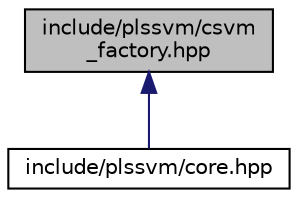 digraph "include/plssvm/csvm_factory.hpp"
{
 // LATEX_PDF_SIZE
  edge [fontname="Helvetica",fontsize="10",labelfontname="Helvetica",labelfontsize="10"];
  node [fontname="Helvetica",fontsize="10",shape=record];
  Node1 [label="include/plssvm/csvm\l_factory.hpp",height=0.2,width=0.4,color="black", fillcolor="grey75", style="filled", fontcolor="black",tooltip="Factory function for constructing a new C-SVM using one of the available backends based on the provid..."];
  Node1 -> Node2 [dir="back",color="midnightblue",fontsize="10",style="solid",fontname="Helvetica"];
  Node2 [label="include/plssvm/core.hpp",height=0.2,width=0.4,color="black", fillcolor="white", style="filled",URL="$core_8hpp.html",tooltip="Core header including all other necessary headers."];
}
